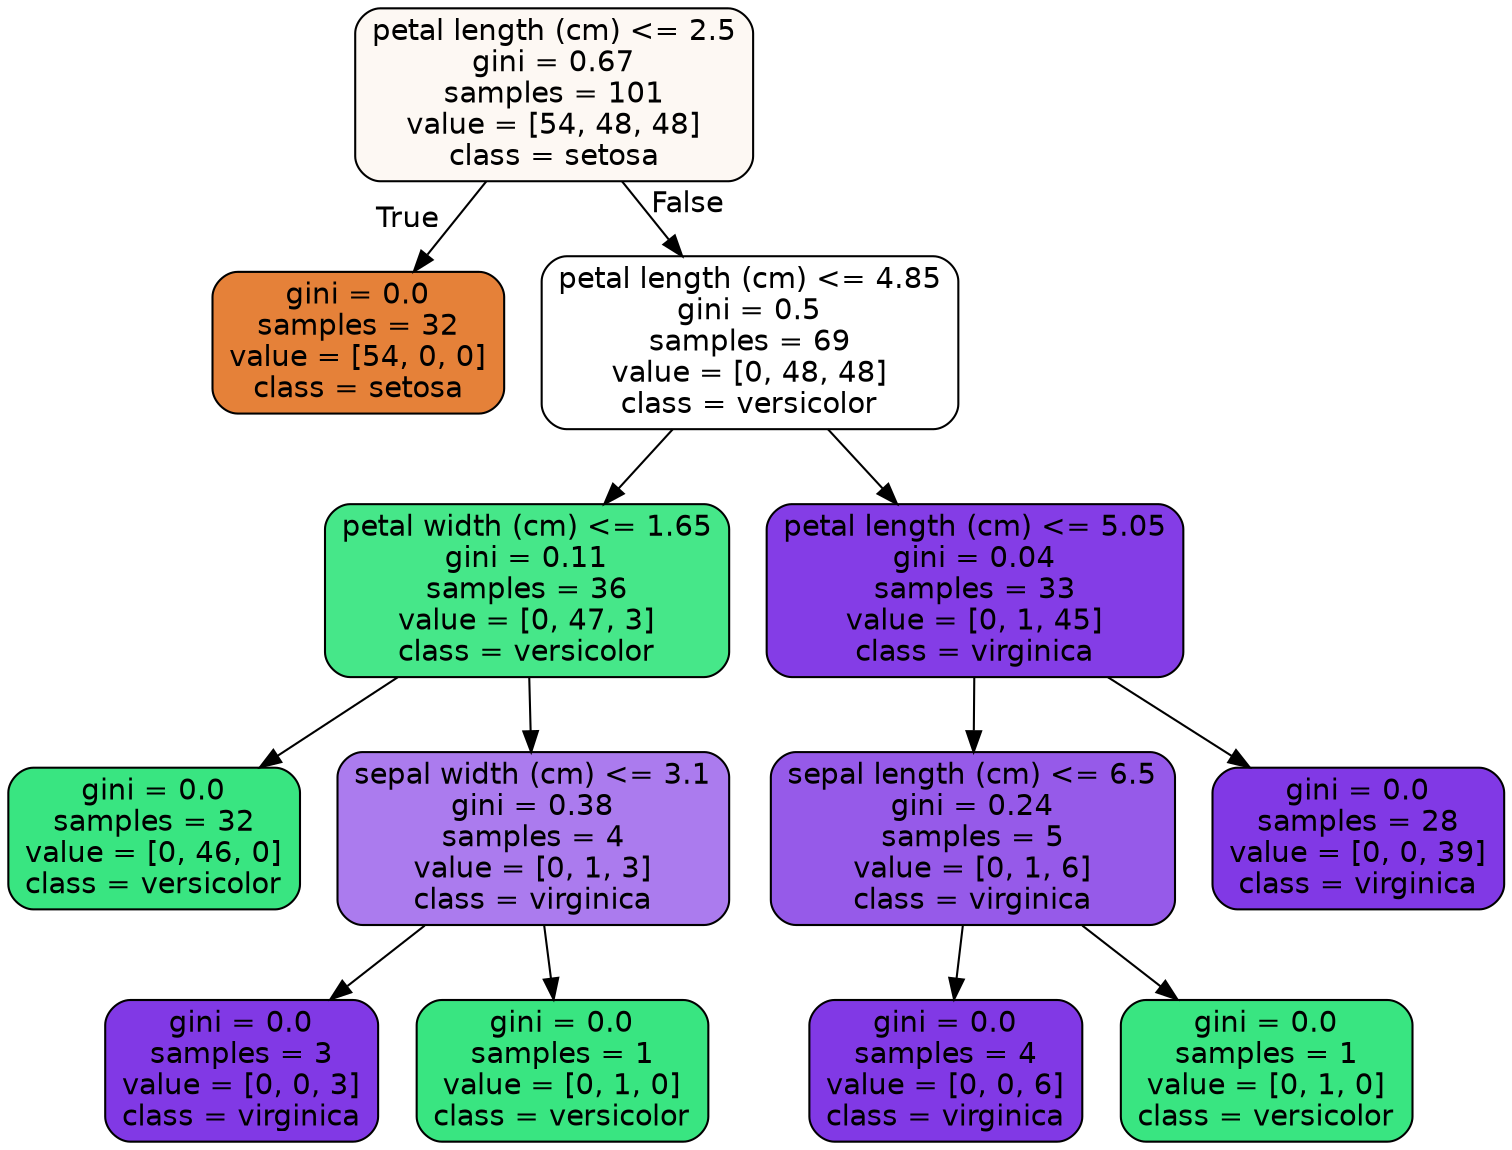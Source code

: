 digraph Tree {
node [shape=box, style="filled, rounded", color="black", fontname="helvetica"] ;
edge [fontname="helvetica"] ;
0 [label="petal length (cm) <= 2.5\ngini = 0.67\nsamples = 101\nvalue = [54, 48, 48]\nclass = setosa", fillcolor="#fdf8f3"] ;
1 [label="gini = 0.0\nsamples = 32\nvalue = [54, 0, 0]\nclass = setosa", fillcolor="#e58139"] ;
0 -> 1 [labeldistance=2.5, labelangle=45, headlabel="True"] ;
2 [label="petal length (cm) <= 4.85\ngini = 0.5\nsamples = 69\nvalue = [0, 48, 48]\nclass = versicolor", fillcolor="#ffffff"] ;
0 -> 2 [labeldistance=2.5, labelangle=-45, headlabel="False"] ;
3 [label="petal width (cm) <= 1.65\ngini = 0.11\nsamples = 36\nvalue = [0, 47, 3]\nclass = versicolor", fillcolor="#46e789"] ;
2 -> 3 ;
4 [label="gini = 0.0\nsamples = 32\nvalue = [0, 46, 0]\nclass = versicolor", fillcolor="#39e581"] ;
3 -> 4 ;
5 [label="sepal width (cm) <= 3.1\ngini = 0.38\nsamples = 4\nvalue = [0, 1, 3]\nclass = virginica", fillcolor="#ab7bee"] ;
3 -> 5 ;
6 [label="gini = 0.0\nsamples = 3\nvalue = [0, 0, 3]\nclass = virginica", fillcolor="#8139e5"] ;
5 -> 6 ;
7 [label="gini = 0.0\nsamples = 1\nvalue = [0, 1, 0]\nclass = versicolor", fillcolor="#39e581"] ;
5 -> 7 ;
8 [label="petal length (cm) <= 5.05\ngini = 0.04\nsamples = 33\nvalue = [0, 1, 45]\nclass = virginica", fillcolor="#843de6"] ;
2 -> 8 ;
9 [label="sepal length (cm) <= 6.5\ngini = 0.24\nsamples = 5\nvalue = [0, 1, 6]\nclass = virginica", fillcolor="#965ae9"] ;
8 -> 9 ;
10 [label="gini = 0.0\nsamples = 4\nvalue = [0, 0, 6]\nclass = virginica", fillcolor="#8139e5"] ;
9 -> 10 ;
11 [label="gini = 0.0\nsamples = 1\nvalue = [0, 1, 0]\nclass = versicolor", fillcolor="#39e581"] ;
9 -> 11 ;
12 [label="gini = 0.0\nsamples = 28\nvalue = [0, 0, 39]\nclass = virginica", fillcolor="#8139e5"] ;
8 -> 12 ;
}